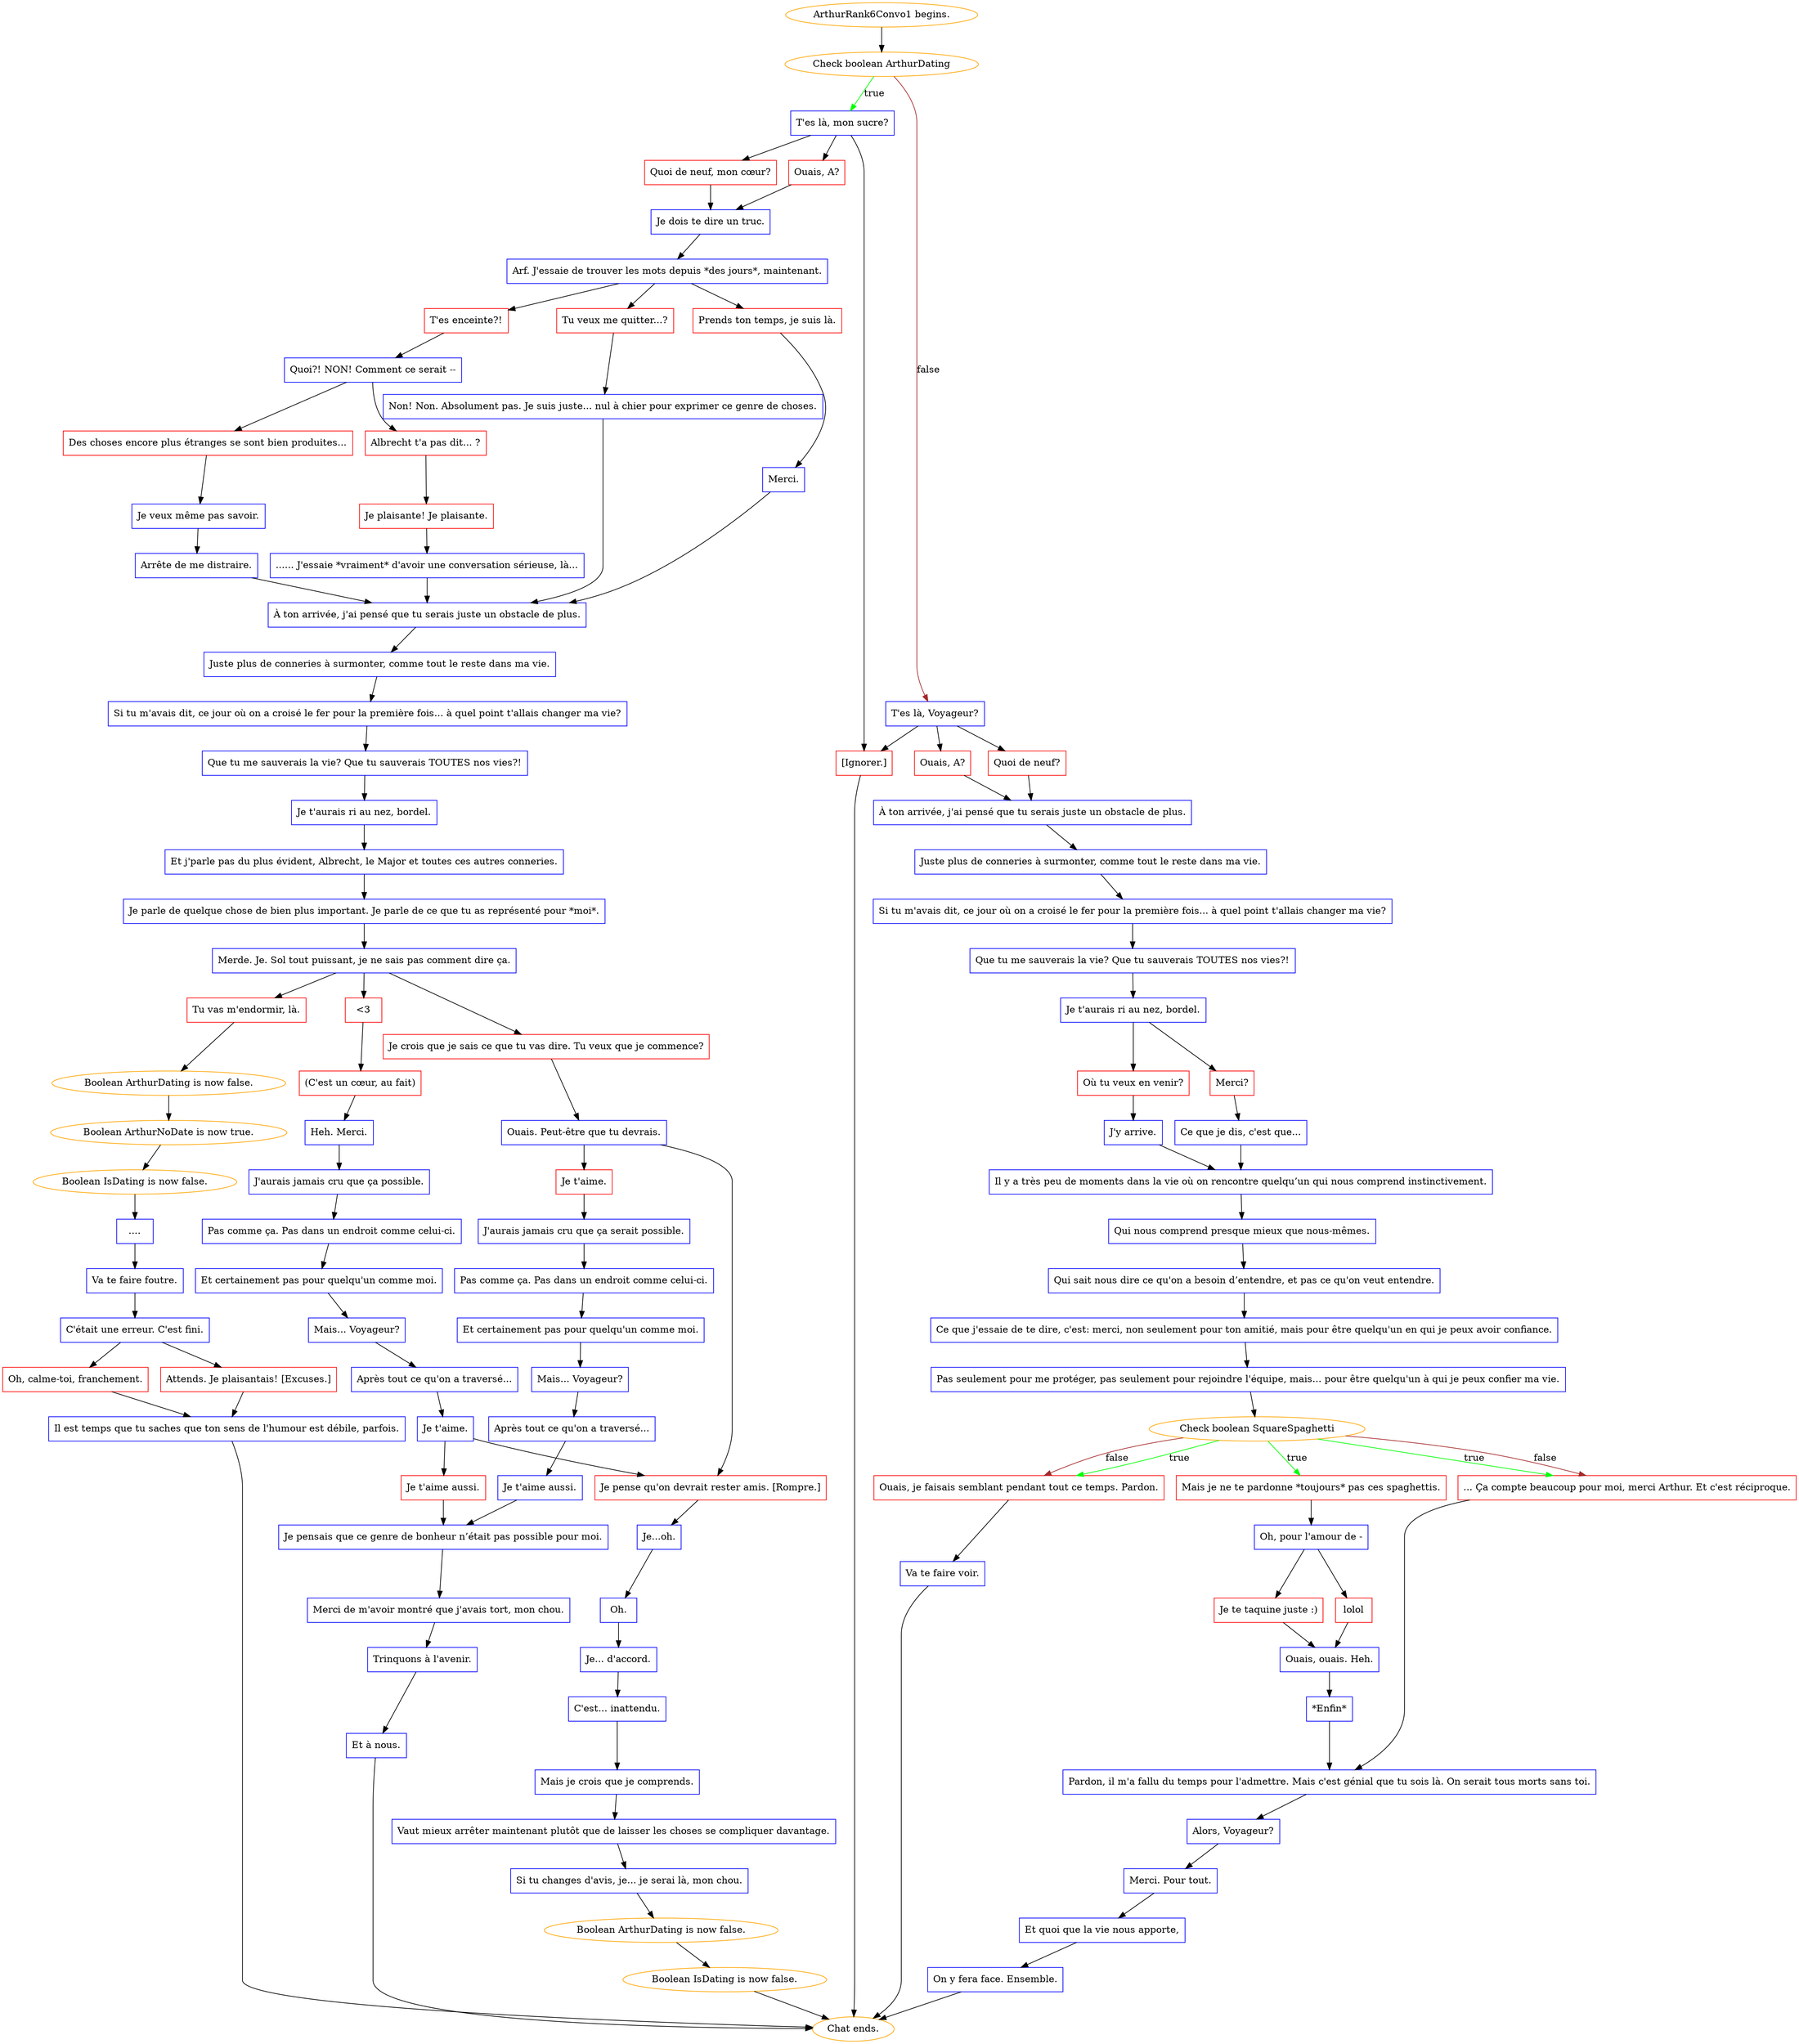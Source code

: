 digraph {
	"ArthurRank6Convo1 begins." [color=orange];
		"ArthurRank6Convo1 begins." -> j9397336;
	j9397336 [label="Check boolean ArthurDating",color=orange];
		j9397336 -> j1575540914 [label=true,color=green];
		j9397336 -> j2094004192 [label=false,color=brown];
	j1575540914 [label="T'es là, mon sucre?",shape=box,color=blue];
		j1575540914 -> j2037284039;
		j1575540914 -> j3670614438;
		j1575540914 -> j4177999804;
	j2094004192 [label="T'es là, Voyageur?",shape=box,color=blue];
		j2094004192 -> j1436761898;
		j2094004192 -> j659136715;
		j2094004192 -> j4177999804;
	j2037284039 [label="Ouais, A?",shape=box,color=red];
		j2037284039 -> j804722656;
	j3670614438 [label="Quoi de neuf, mon cœur?",shape=box,color=red];
		j3670614438 -> j804722656;
	j4177999804 [label="[Ignorer.]",shape=box,color=red];
		j4177999804 -> "Chat ends.";
	j1436761898 [label="Quoi de neuf?",shape=box,color=red];
		j1436761898 -> j1766405215;
	j659136715 [label="Ouais, A?",shape=box,color=red];
		j659136715 -> j1766405215;
	j804722656 [label="Je dois te dire un truc.",shape=box,color=blue];
		j804722656 -> j477630934;
	"Chat ends." [color=orange];
	j1766405215 [label="À ton arrivée, j'ai pensé que tu serais juste un obstacle de plus.",shape=box,color=blue];
		j1766405215 -> j420751048;
	j477630934 [label="Arf. J'essaie de trouver les mots depuis *des jours*, maintenant.",shape=box,color=blue];
		j477630934 -> j4216713662;
		j477630934 -> j3850666998;
		j477630934 -> j3559226977;
	j420751048 [label="Juste plus de conneries à surmonter, comme tout le reste dans ma vie.",shape=box,color=blue];
		j420751048 -> j2856955182;
	j4216713662 [label="T'es enceinte?!",shape=box,color=red];
		j4216713662 -> j4031329302;
	j3850666998 [label="Tu veux me quitter...?",shape=box,color=red];
		j3850666998 -> j2866899907;
	j3559226977 [label="Prends ton temps, je suis là.",shape=box,color=red];
		j3559226977 -> j1407797834;
	j2856955182 [label="Si tu m'avais dit, ce jour où on a croisé le fer pour la première fois... à quel point t'allais changer ma vie?",shape=box,color=blue];
		j2856955182 -> j718683953;
	j4031329302 [label="Quoi?! NON! Comment ce serait --",shape=box,color=blue];
		j4031329302 -> j2204607597;
		j4031329302 -> j2538844637;
	j2866899907 [label="Non! Non. Absolument pas. Je suis juste... nul à chier pour exprimer ce genre de choses.",shape=box,color=blue];
		j2866899907 -> j585240616;
	j1407797834 [label="Merci.",shape=box,color=blue];
		j1407797834 -> j585240616;
	j718683953 [label="Que tu me sauverais la vie? Que tu sauverais TOUTES nos vies?!",shape=box,color=blue];
		j718683953 -> j762726062;
	j2204607597 [label="Des choses encore plus étranges se sont bien produites...",shape=box,color=red];
		j2204607597 -> j1087046651;
	j2538844637 [label="Albrecht t'a pas dit... ?",shape=box,color=red];
		j2538844637 -> j1960705685;
	j585240616 [label="À ton arrivée, j'ai pensé que tu serais juste un obstacle de plus.",shape=box,color=blue];
		j585240616 -> j272179071;
	j762726062 [label="Je t'aurais ri au nez, bordel.",shape=box,color=blue];
		j762726062 -> j4180607528;
		j762726062 -> j3345963488;
	j1087046651 [label="Je veux même pas savoir.",shape=box,color=blue];
		j1087046651 -> j481386271;
	j1960705685 [label="Je plaisante! Je plaisante.",shape=box,color=red];
		j1960705685 -> j3439797770;
	j272179071 [label="Juste plus de conneries à surmonter, comme tout le reste dans ma vie.",shape=box,color=blue];
		j272179071 -> j1318389208;
	j4180607528 [label="Merci?",shape=box,color=red];
		j4180607528 -> j4281569658;
	j3345963488 [label="Où tu veux en venir?",shape=box,color=red];
		j3345963488 -> j4084220508;
	j481386271 [label="Arrête de me distraire.",shape=box,color=blue];
		j481386271 -> j585240616;
	j3439797770 [label="...... J'essaie *vraiment* d'avoir une conversation sérieuse, là...",shape=box,color=blue];
		j3439797770 -> j585240616;
	j1318389208 [label="Si tu m'avais dit, ce jour où on a croisé le fer pour la première fois... à quel point t'allais changer ma vie?",shape=box,color=blue];
		j1318389208 -> j2858091669;
	j4281569658 [label="Ce que je dis, c'est que...",shape=box,color=blue];
		j4281569658 -> j4018896085;
	j4084220508 [label="J'y arrive.",shape=box,color=blue];
		j4084220508 -> j4018896085;
	j2858091669 [label="Que tu me sauverais la vie? Que tu sauverais TOUTES nos vies?!",shape=box,color=blue];
		j2858091669 -> j2140164399;
	j4018896085 [label="Il y a très peu de moments dans la vie où on rencontre quelqu’un qui nous comprend instinctivement.",shape=box,color=blue];
		j4018896085 -> j3566554679;
	j2140164399 [label="Je t'aurais ri au nez, bordel.",shape=box,color=blue];
		j2140164399 -> j3213569106;
	j3566554679 [label="Qui nous comprend presque mieux que nous-mêmes.",shape=box,color=blue];
		j3566554679 -> j2930561164;
	j3213569106 [label="Et j'parle pas du plus évident, Albrecht, le Major et toutes ces autres conneries.",shape=box,color=blue];
		j3213569106 -> j2772247005;
	j2930561164 [label="Qui sait nous dire ce qu'on a besoin d’entendre, et pas ce qu'on veut entendre.",shape=box,color=blue];
		j2930561164 -> j3649346808;
	j2772247005 [label="Je parle de quelque chose de bien plus important. Je parle de ce que tu as représenté pour *moi*.",shape=box,color=blue];
		j2772247005 -> j4158795098;
	j3649346808 [label="Ce que j'essaie de te dire, c'est: merci, non seulement pour ton amitié, mais pour être quelqu'un en qui je peux avoir confiance.",shape=box,color=blue];
		j3649346808 -> j3715421699;
	j4158795098 [label="Merde. Je. Sol tout puissant, je ne sais pas comment dire ça.",shape=box,color=blue];
		j4158795098 -> j2690426041;
		j4158795098 -> j3757999079;
		j4158795098 -> j1183642949;
	j3715421699 [label="Pas seulement pour me protéger, pas seulement pour rejoindre l'équipe, mais... pour être quelqu'un à qui je peux confier ma vie.",shape=box,color=blue];
		j3715421699 -> j2910686797;
	j2690426041 [label="Je crois que je sais ce que tu vas dire. Tu veux que je commence?",shape=box,color=red];
		j2690426041 -> j2471645142;
	j3757999079 [label="<3",shape=box,color=red];
		j3757999079 -> j2625711242;
	j1183642949 [label="Tu vas m'endormir, là.",shape=box,color=red];
		j1183642949 -> j4224275497;
	j2910686797 [label="Check boolean SquareSpaghetti",color=orange];
		j2910686797 -> j1963343396 [label=true,color=green];
		j2910686797 -> j1201643567 [label=true,color=green];
		j2910686797 -> j3542201309 [label=true,color=green];
		j2910686797 -> j1201643567 [label=false,color=brown];
		j2910686797 -> j3542201309 [label=false,color=brown];
	j2471645142 [label="Ouais. Peut-être que tu devrais.",shape=box,color=blue];
		j2471645142 -> j1611198074;
		j2471645142 -> j4087669455;
	j2625711242 [label="(C'est un cœur, au fait)",shape=box,color=red];
		j2625711242 -> j264403173;
	j4224275497 [label="Boolean ArthurDating is now false.",color=orange];
		j4224275497 -> j3068467518;
	j1963343396 [label="Mais je ne te pardonne *toujours* pas ces spaghettis.",shape=box,color=red];
		j1963343396 -> j1886081533;
	j1201643567 [label="... Ça compte beaucoup pour moi, merci Arthur. Et c'est réciproque.",shape=box,color=red];
		j1201643567 -> j1053871375;
	j3542201309 [label="Ouais, je faisais semblant pendant tout ce temps. Pardon.",shape=box,color=red];
		j3542201309 -> j1612119676;
	j1611198074 [label="Je t'aime.",shape=box,color=red];
		j1611198074 -> j2245606089;
	j4087669455 [label="Je pense qu'on devrait rester amis. [Rompre.]",shape=box,color=red];
		j4087669455 -> j3286655690;
	j264403173 [label="Heh. Merci.",shape=box,color=blue];
		j264403173 -> j2949444693;
	j3068467518 [label="Boolean ArthurNoDate is now true.",color=orange];
		j3068467518 -> j2333945470;
	j1886081533 [label="Oh, pour l'amour de -",shape=box,color=blue];
		j1886081533 -> j1893448395;
		j1886081533 -> j3914338862;
	j1053871375 [label="Pardon, il m'a fallu du temps pour l'admettre. Mais c'est génial que tu sois là. On serait tous morts sans toi.",shape=box,color=blue];
		j1053871375 -> j3317155929;
	j1612119676 [label="Va te faire voir.",shape=box,color=blue];
		j1612119676 -> "Chat ends.";
	j2245606089 [label="J'aurais jamais cru que ça serait possible.",shape=box,color=blue];
		j2245606089 -> j2778491701;
	j3286655690 [label="Je...oh.",shape=box,color=blue];
		j3286655690 -> j1691429394;
	j2949444693 [label="J'aurais jamais cru que ça possible.",shape=box,color=blue];
		j2949444693 -> j3019088478;
	j2333945470 [label="Boolean IsDating is now false.",color=orange];
		j2333945470 -> j2181636903;
	j1893448395 [label="lolol",shape=box,color=red];
		j1893448395 -> j1456592033;
	j3914338862 [label="Je te taquine juste :)",shape=box,color=red];
		j3914338862 -> j1456592033;
	j3317155929 [label="Alors, Voyageur?",shape=box,color=blue];
		j3317155929 -> j2996959749;
	j2778491701 [label="Pas comme ça. Pas dans un endroit comme celui-ci.",shape=box,color=blue];
		j2778491701 -> j3830691318;
	j1691429394 [label="Oh.",shape=box,color=blue];
		j1691429394 -> j295699853;
	j3019088478 [label="Pas comme ça. Pas dans un endroit comme celui-ci.",shape=box,color=blue];
		j3019088478 -> j3006074232;
	j2181636903 [label="....",shape=box,color=blue];
		j2181636903 -> j925108264;
	j1456592033 [label="Ouais, ouais. Heh.",shape=box,color=blue];
		j1456592033 -> j252479075;
	j2996959749 [label="Merci. Pour tout.",shape=box,color=blue];
		j2996959749 -> j1308179817;
	j3830691318 [label="Et certainement pas pour quelqu'un comme moi.",shape=box,color=blue];
		j3830691318 -> j3521445796;
	j295699853 [label="Je... d'accord.",shape=box,color=blue];
		j295699853 -> j2812227803;
	j3006074232 [label="Et certainement pas pour quelqu'un comme moi.",shape=box,color=blue];
		j3006074232 -> j1485803017;
	j925108264 [label="Va te faire foutre.",shape=box,color=blue];
		j925108264 -> j2342222;
	j252479075 [label="*Enfin*",shape=box,color=blue];
		j252479075 -> j1053871375;
	j1308179817 [label="Et quoi que la vie nous apporte,",shape=box,color=blue];
		j1308179817 -> j3233393177;
	j3521445796 [label="Mais... Voyageur?",shape=box,color=blue];
		j3521445796 -> j1039523059;
	j2812227803 [label="C'est... inattendu.",shape=box,color=blue];
		j2812227803 -> j2336547417;
	j1485803017 [label="Mais... Voyageur?",shape=box,color=blue];
		j1485803017 -> j3164569204;
	j2342222 [label="C'était une erreur. C'est fini.",shape=box,color=blue];
		j2342222 -> j1687666227;
		j2342222 -> j3875553374;
	j3233393177 [label="On y fera face. Ensemble.",shape=box,color=blue];
		j3233393177 -> "Chat ends.";
	j1039523059 [label="Après tout ce qu'on a traversé...",shape=box,color=blue];
		j1039523059 -> j1228624096;
	j2336547417 [label="Mais je crois que je comprends.",shape=box,color=blue];
		j2336547417 -> j1884578593;
	j3164569204 [label="Après tout ce qu'on a traversé...",shape=box,color=blue];
		j3164569204 -> j2849979144;
	j1687666227 [label="Attends. Je plaisantais! [Excuses.]",shape=box,color=red];
		j1687666227 -> j1424221358;
	j3875553374 [label="Oh, calme-toi, franchement.",shape=box,color=red];
		j3875553374 -> j1424221358;
	j1228624096 [label="Je t'aime aussi.",shape=box,color=blue];
		j1228624096 -> j31333596;
	j1884578593 [label="Vaut mieux arrêter maintenant plutôt que de laisser les choses se compliquer davantage.",shape=box,color=blue];
		j1884578593 -> j2765680087;
	j2849979144 [label="Je t'aime.",shape=box,color=blue];
		j2849979144 -> j3498422247;
		j2849979144 -> j4087669455;
	j1424221358 [label="Il est temps que tu saches que ton sens de l'humour est débile, parfois.",shape=box,color=blue];
		j1424221358 -> "Chat ends.";
	j31333596 [label="Je pensais que ce genre de bonheur n’était pas possible pour moi.",shape=box,color=blue];
		j31333596 -> j3201544744;
	j2765680087 [label="Si tu changes d'avis, je... je serai là, mon chou.",shape=box,color=blue];
		j2765680087 -> j2178789389;
	j3498422247 [label="Je t'aime aussi.",shape=box,color=red];
		j3498422247 -> j31333596;
	j3201544744 [label="Merci de m'avoir montré que j'avais tort, mon chou.",shape=box,color=blue];
		j3201544744 -> j138467843;
	j2178789389 [label="Boolean ArthurDating is now false.",color=orange];
		j2178789389 -> j178902881;
	j138467843 [label="Trinquons à l'avenir.",shape=box,color=blue];
		j138467843 -> j668793382;
	j178902881 [label="Boolean IsDating is now false.",color=orange];
		j178902881 -> "Chat ends.";
	j668793382 [label="Et à nous.",shape=box,color=blue];
		j668793382 -> "Chat ends.";
}